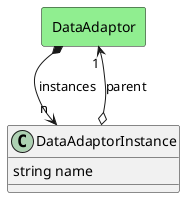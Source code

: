 @startuml

class "DataAdaptorInstance" as Model {
 string name

 
}

rectangle "DataAdaptor" as DataAdaptor #lightblue {
}

Model o--> "1" DataAdaptor : parent




    rectangle "DataAdaptor" as DataAdaptor #lightgreen {
    }
    
        DataAdaptor   *--> "n" Model : "instances"
    

@enduml
